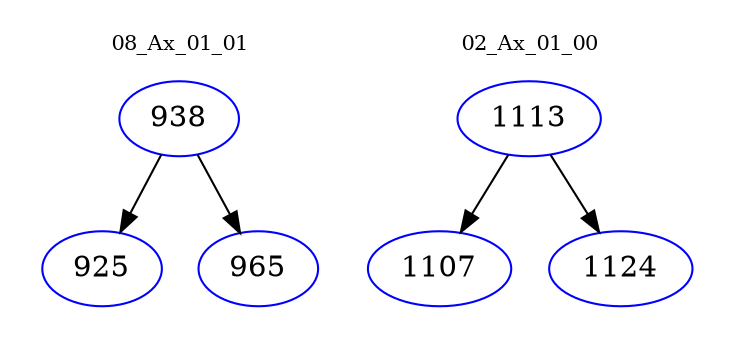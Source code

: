 digraph{
subgraph cluster_0 {
color = white
label = "08_Ax_01_01";
fontsize=10;
T0_938 [label="938", color="blue"]
T0_938 -> T0_925 [color="black"]
T0_925 [label="925", color="blue"]
T0_938 -> T0_965 [color="black"]
T0_965 [label="965", color="blue"]
}
subgraph cluster_1 {
color = white
label = "02_Ax_01_00";
fontsize=10;
T1_1113 [label="1113", color="blue"]
T1_1113 -> T1_1107 [color="black"]
T1_1107 [label="1107", color="blue"]
T1_1113 -> T1_1124 [color="black"]
T1_1124 [label="1124", color="blue"]
}
}
